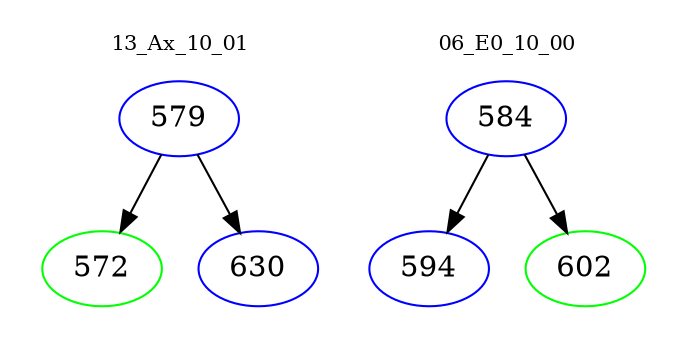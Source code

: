 digraph{
subgraph cluster_0 {
color = white
label = "13_Ax_10_01";
fontsize=10;
T0_579 [label="579", color="blue"]
T0_579 -> T0_572 [color="black"]
T0_572 [label="572", color="green"]
T0_579 -> T0_630 [color="black"]
T0_630 [label="630", color="blue"]
}
subgraph cluster_1 {
color = white
label = "06_E0_10_00";
fontsize=10;
T1_584 [label="584", color="blue"]
T1_584 -> T1_594 [color="black"]
T1_594 [label="594", color="blue"]
T1_584 -> T1_602 [color="black"]
T1_602 [label="602", color="green"]
}
}
